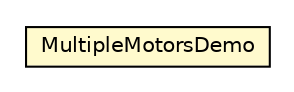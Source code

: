 #!/usr/local/bin/dot
#
# Class diagram 
# Generated by UMLGraph version R5_6 (http://www.umlgraph.org/)
#

digraph G {
	edge [fontname="Helvetica",fontsize=10,labelfontname="Helvetica",labelfontsize=10];
	node [fontname="Helvetica",fontsize=10,shape=plaintext];
	nodesep=0.25;
	ranksep=0.5;
	// examples.hardware.actuators.motors.MultipleMotorsDemo
	c8798 [label=<<table title="examples.hardware.actuators.motors.MultipleMotorsDemo" border="0" cellborder="1" cellspacing="0" cellpadding="2" port="p" bgcolor="lemonChiffon" href="./MultipleMotorsDemo.html">
		<tr><td><table border="0" cellspacing="0" cellpadding="1">
<tr><td align="center" balign="center"> MultipleMotorsDemo </td></tr>
		</table></td></tr>
		</table>>, URL="./MultipleMotorsDemo.html", fontname="Helvetica", fontcolor="black", fontsize=10.0];
}

